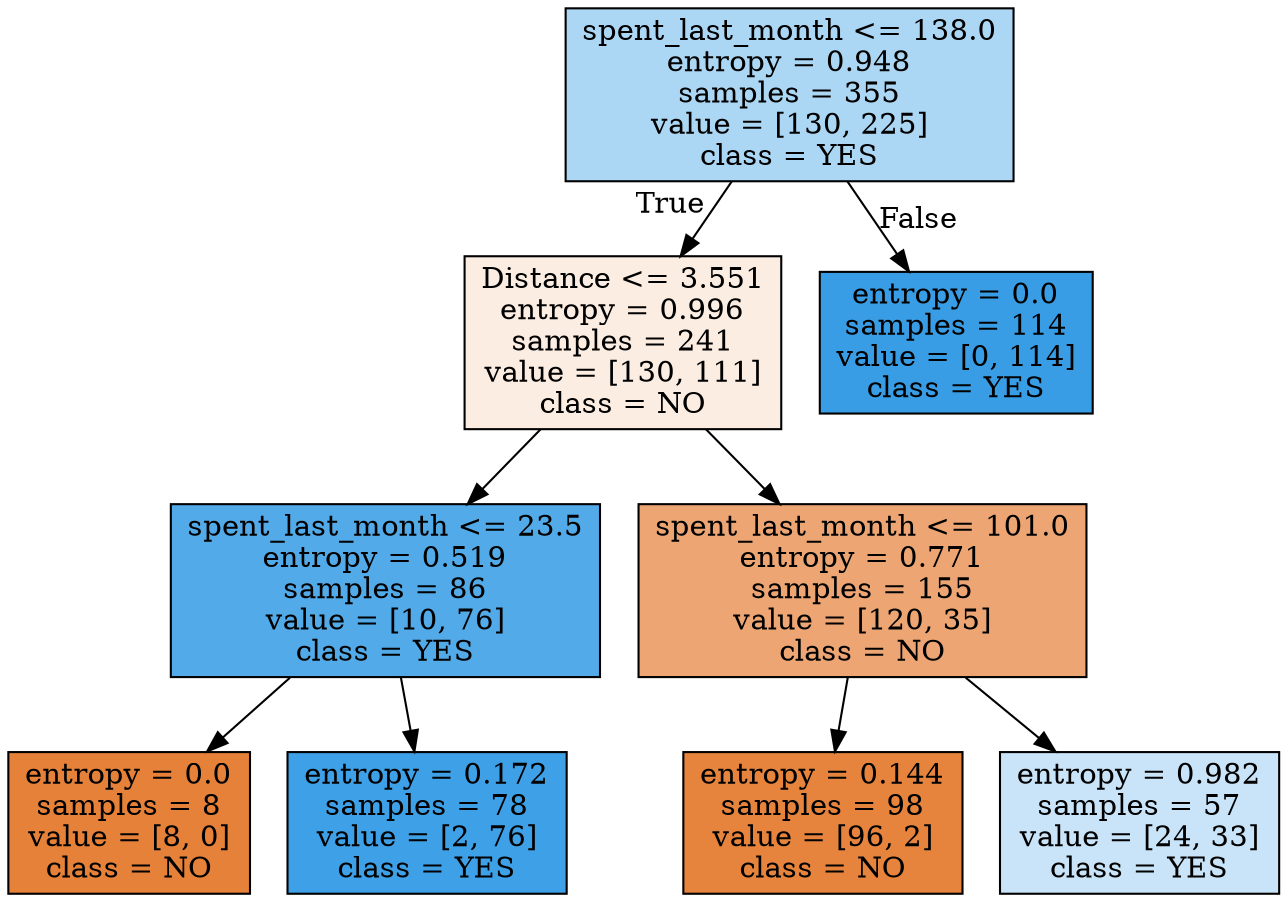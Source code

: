digraph Tree {
node [shape=box, style="filled", color="black"] ;
0 [label="spent_last_month <= 138.0\nentropy = 0.948\nsamples = 355\nvalue = [130, 225]\nclass = YES", fillcolor="#abd6f4"] ;
1 [label="Distance <= 3.551\nentropy = 0.996\nsamples = 241\nvalue = [130, 111]\nclass = NO", fillcolor="#fbede2"] ;
0 -> 1 [labeldistance=2.5, labelangle=45, headlabel="True"] ;
2 [label="spent_last_month <= 23.5\nentropy = 0.519\nsamples = 86\nvalue = [10, 76]\nclass = YES", fillcolor="#53aae8"] ;
1 -> 2 ;
3 [label="entropy = 0.0\nsamples = 8\nvalue = [8, 0]\nclass = NO", fillcolor="#e58139"] ;
2 -> 3 ;
4 [label="entropy = 0.172\nsamples = 78\nvalue = [2, 76]\nclass = YES", fillcolor="#3ea0e6"] ;
2 -> 4 ;
5 [label="spent_last_month <= 101.0\nentropy = 0.771\nsamples = 155\nvalue = [120, 35]\nclass = NO", fillcolor="#eda673"] ;
1 -> 5 ;
6 [label="entropy = 0.144\nsamples = 98\nvalue = [96, 2]\nclass = NO", fillcolor="#e6843d"] ;
5 -> 6 ;
7 [label="entropy = 0.982\nsamples = 57\nvalue = [24, 33]\nclass = YES", fillcolor="#c9e4f8"] ;
5 -> 7 ;
8 [label="entropy = 0.0\nsamples = 114\nvalue = [0, 114]\nclass = YES", fillcolor="#399de5"] ;
0 -> 8 [labeldistance=2.5, labelangle=-45, headlabel="False"] ;
}